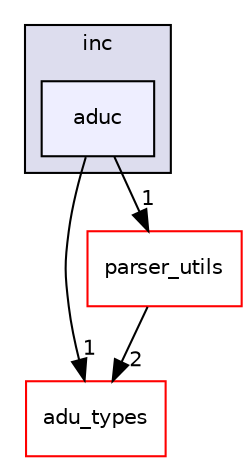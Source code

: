 digraph "src/utils/entity_utils/inc/aduc" {
  compound=true
  node [ fontsize="10", fontname="Helvetica"];
  edge [ labelfontsize="10", labelfontname="Helvetica"];
  subgraph clusterdir_29a9ba49b7ffd3a545005f7541121eac {
    graph [ bgcolor="#ddddee", pencolor="black", label="inc" fontname="Helvetica", fontsize="10", URL="dir_29a9ba49b7ffd3a545005f7541121eac.html"]
  dir_a076824d660e0cf804952883afd659b2 [shape=box, label="aduc", style="filled", fillcolor="#eeeeff", pencolor="black", URL="dir_a076824d660e0cf804952883afd659b2.html"];
  }
  dir_2fa9b52a3673ed0f8fcfc3f4f3ae93e3 [shape=box label="adu_types" fillcolor="white" style="filled" color="red" URL="dir_2fa9b52a3673ed0f8fcfc3f4f3ae93e3.html"];
  dir_d5d81cccf46beb25f0321c15d8fcebd1 [shape=box label="parser_utils" fillcolor="white" style="filled" color="red" URL="dir_d5d81cccf46beb25f0321c15d8fcebd1.html"];
  dir_a076824d660e0cf804952883afd659b2->dir_2fa9b52a3673ed0f8fcfc3f4f3ae93e3 [headlabel="1", labeldistance=1.5 headhref="dir_000179_000003.html"];
  dir_a076824d660e0cf804952883afd659b2->dir_d5d81cccf46beb25f0321c15d8fcebd1 [headlabel="1", labeldistance=1.5 headhref="dir_000179_000204.html"];
  dir_d5d81cccf46beb25f0321c15d8fcebd1->dir_2fa9b52a3673ed0f8fcfc3f4f3ae93e3 [headlabel="2", labeldistance=1.5 headhref="dir_000204_000003.html"];
}
